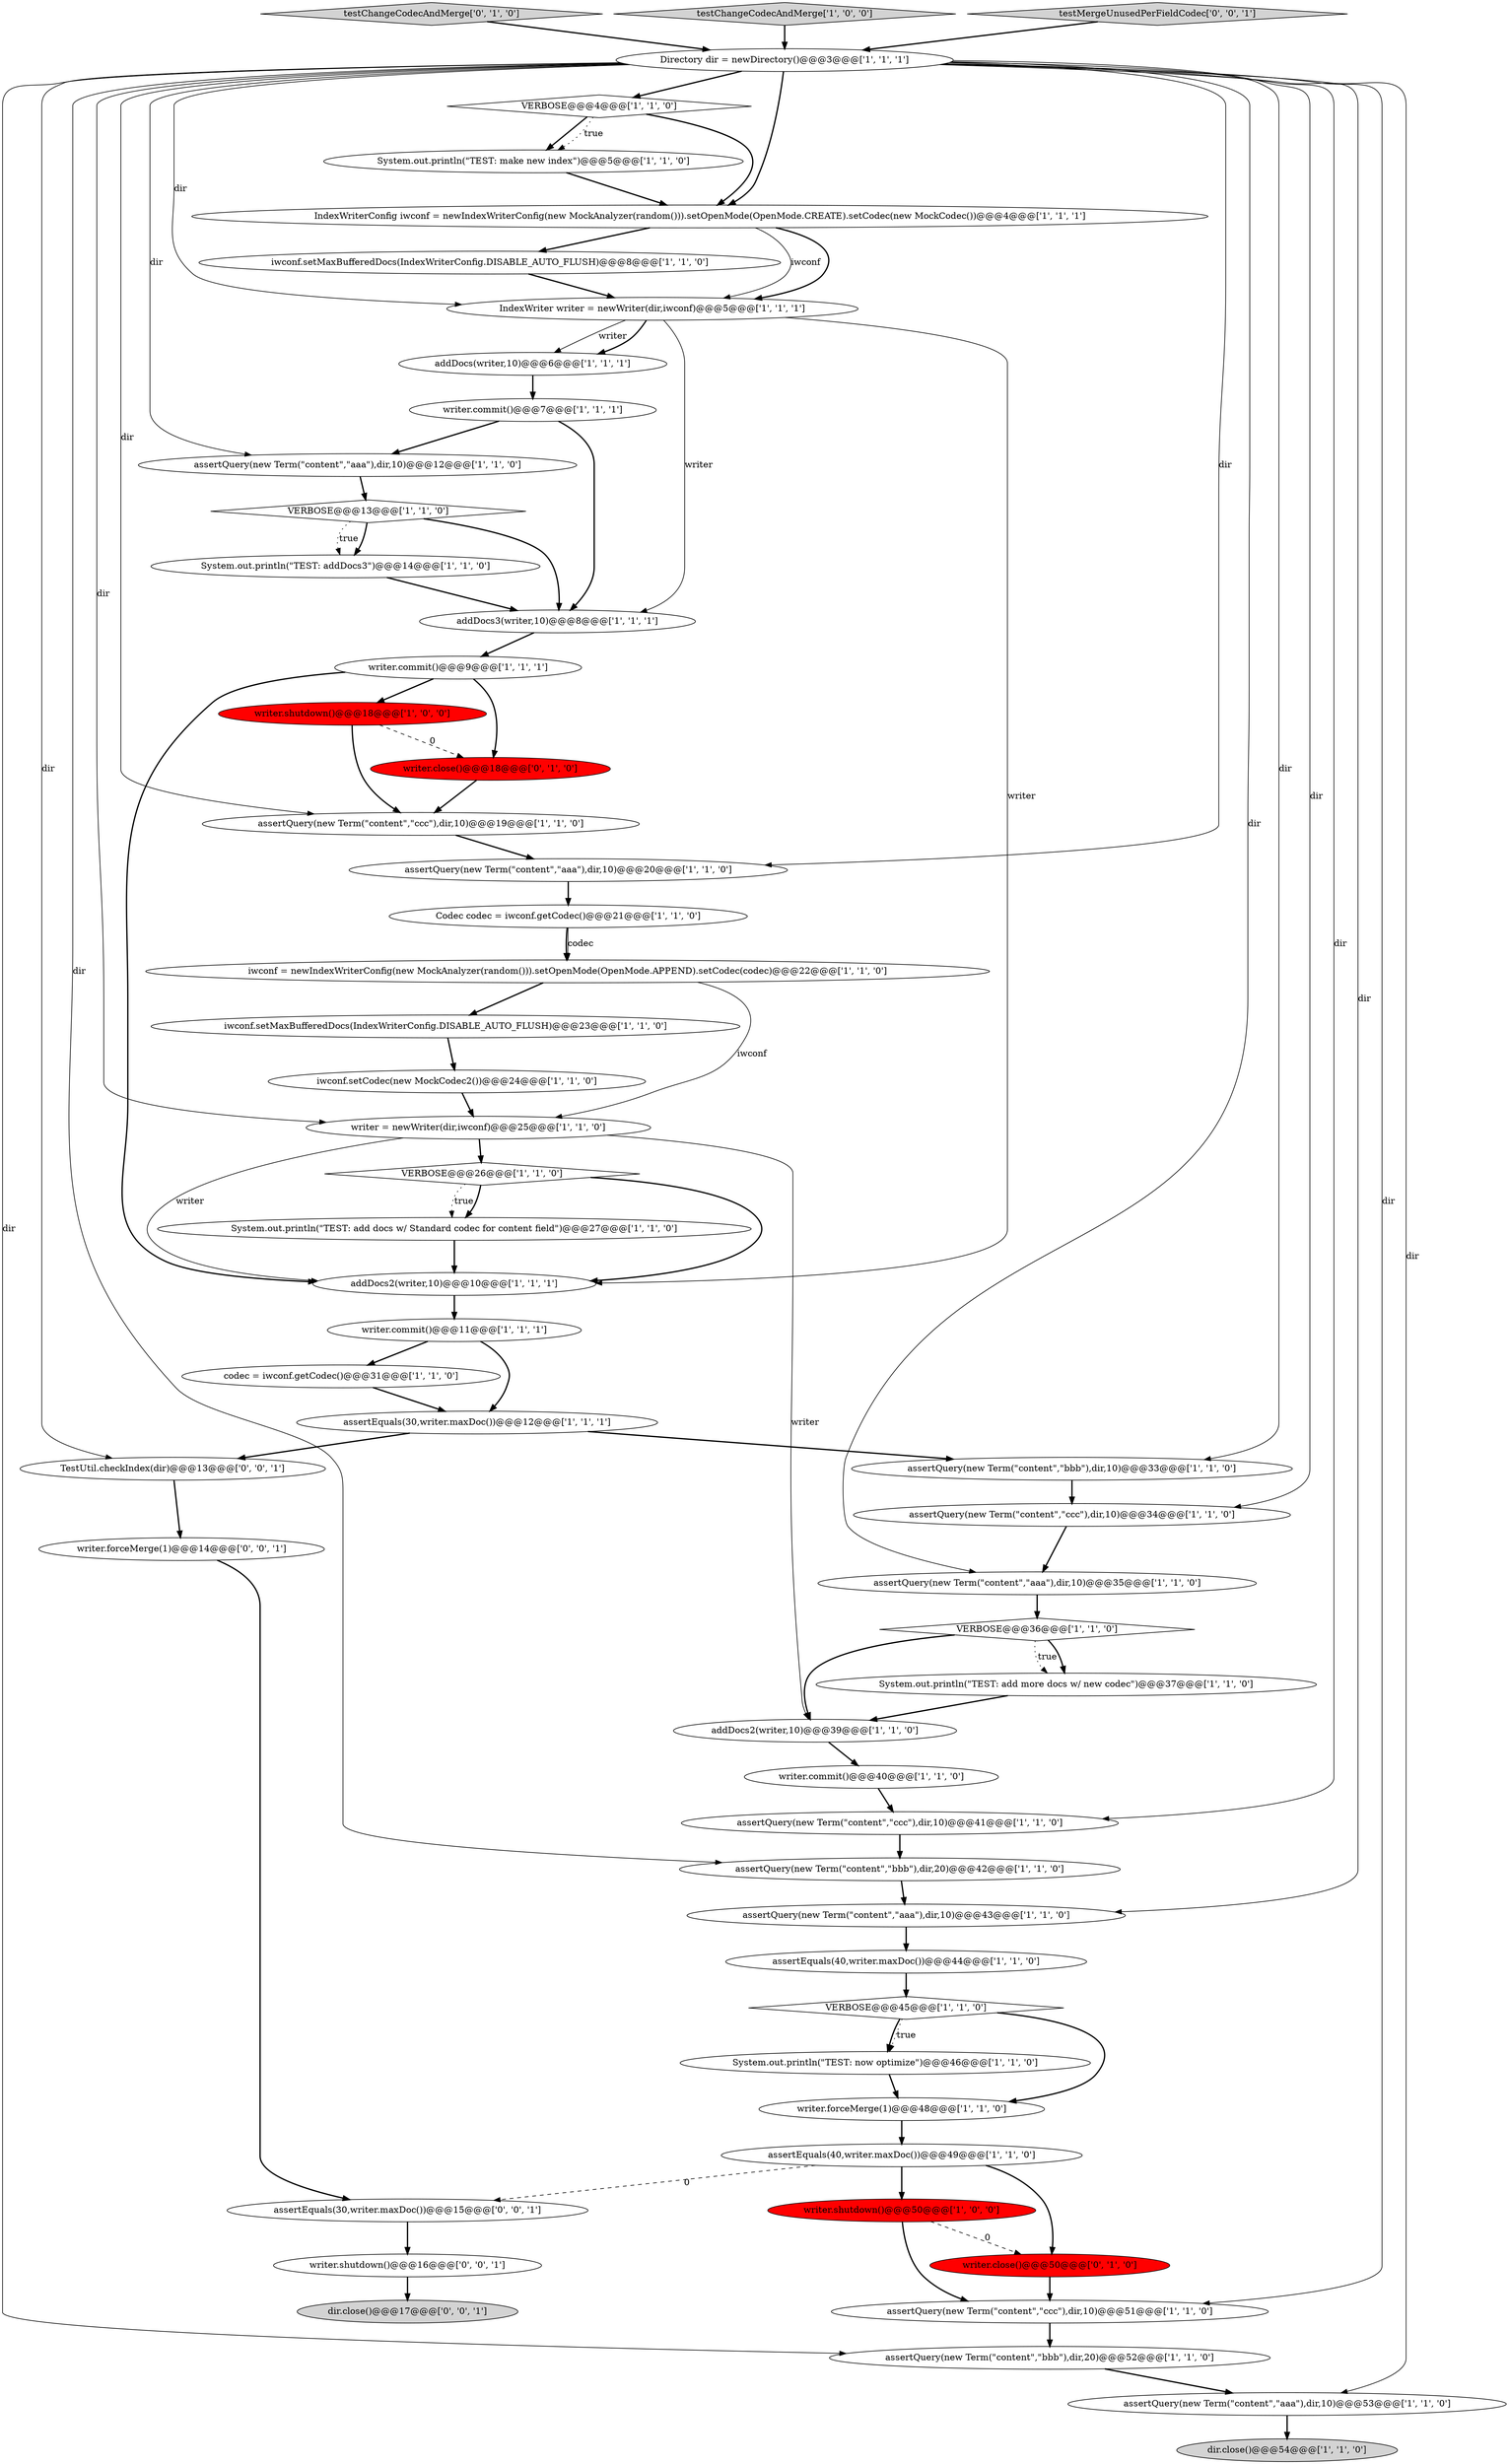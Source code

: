 digraph {
17 [style = filled, label = "addDocs3(writer,10)@@@8@@@['1', '1', '1']", fillcolor = white, shape = ellipse image = "AAA0AAABBB1BBB"];
8 [style = filled, label = "writer.commit()@@@7@@@['1', '1', '1']", fillcolor = white, shape = ellipse image = "AAA0AAABBB1BBB"];
56 [style = filled, label = "TestUtil.checkIndex(dir)@@@13@@@['0', '0', '1']", fillcolor = white, shape = ellipse image = "AAA0AAABBB3BBB"];
28 [style = filled, label = "iwconf.setMaxBufferedDocs(IndexWriterConfig.DISABLE_AUTO_FLUSH)@@@23@@@['1', '1', '0']", fillcolor = white, shape = ellipse image = "AAA0AAABBB1BBB"];
41 [style = filled, label = "iwconf = newIndexWriterConfig(new MockAnalyzer(random())).setOpenMode(OpenMode.APPEND).setCodec(codec)@@@22@@@['1', '1', '0']", fillcolor = white, shape = ellipse image = "AAA0AAABBB1BBB"];
7 [style = filled, label = "System.out.println(\"TEST: add more docs w/ new codec\")@@@37@@@['1', '1', '0']", fillcolor = white, shape = ellipse image = "AAA0AAABBB1BBB"];
9 [style = filled, label = "VERBOSE@@@45@@@['1', '1', '0']", fillcolor = white, shape = diamond image = "AAA0AAABBB1BBB"];
44 [style = filled, label = "writer.commit()@@@11@@@['1', '1', '1']", fillcolor = white, shape = ellipse image = "AAA0AAABBB1BBB"];
53 [style = filled, label = "assertEquals(30,writer.maxDoc())@@@15@@@['0', '0', '1']", fillcolor = white, shape = ellipse image = "AAA0AAABBB3BBB"];
39 [style = filled, label = "assertQuery(new Term(\"content\",\"aaa\"),dir,10)@@@43@@@['1', '1', '0']", fillcolor = white, shape = ellipse image = "AAA0AAABBB1BBB"];
30 [style = filled, label = "IndexWriter writer = newWriter(dir,iwconf)@@@5@@@['1', '1', '1']", fillcolor = white, shape = ellipse image = "AAA0AAABBB1BBB"];
12 [style = filled, label = "assertQuery(new Term(\"content\",\"ccc\"),dir,10)@@@41@@@['1', '1', '0']", fillcolor = white, shape = ellipse image = "AAA0AAABBB1BBB"];
50 [style = filled, label = "writer.close()@@@18@@@['0', '1', '0']", fillcolor = red, shape = ellipse image = "AAA1AAABBB2BBB"];
38 [style = filled, label = "assertQuery(new Term(\"content\",\"aaa\"),dir,10)@@@35@@@['1', '1', '0']", fillcolor = white, shape = ellipse image = "AAA0AAABBB1BBB"];
13 [style = filled, label = "System.out.println(\"TEST: make new index\")@@@5@@@['1', '1', '0']", fillcolor = white, shape = ellipse image = "AAA0AAABBB1BBB"];
0 [style = filled, label = "System.out.println(\"TEST: addDocs3\")@@@14@@@['1', '1', '0']", fillcolor = white, shape = ellipse image = "AAA0AAABBB1BBB"];
54 [style = filled, label = "writer.shutdown()@@@16@@@['0', '0', '1']", fillcolor = white, shape = ellipse image = "AAA0AAABBB3BBB"];
18 [style = filled, label = "assertQuery(new Term(\"content\",\"bbb\"),dir,10)@@@33@@@['1', '1', '0']", fillcolor = white, shape = ellipse image = "AAA0AAABBB1BBB"];
23 [style = filled, label = "writer.commit()@@@40@@@['1', '1', '0']", fillcolor = white, shape = ellipse image = "AAA0AAABBB1BBB"];
6 [style = filled, label = "assertQuery(new Term(\"content\",\"aaa\"),dir,10)@@@12@@@['1', '1', '0']", fillcolor = white, shape = ellipse image = "AAA0AAABBB1BBB"];
22 [style = filled, label = "dir.close()@@@54@@@['1', '1', '0']", fillcolor = lightgray, shape = ellipse image = "AAA0AAABBB1BBB"];
27 [style = filled, label = "writer.shutdown()@@@18@@@['1', '0', '0']", fillcolor = red, shape = ellipse image = "AAA1AAABBB1BBB"];
42 [style = filled, label = "VERBOSE@@@26@@@['1', '1', '0']", fillcolor = white, shape = diamond image = "AAA0AAABBB1BBB"];
3 [style = filled, label = "writer.commit()@@@9@@@['1', '1', '1']", fillcolor = white, shape = ellipse image = "AAA0AAABBB1BBB"];
33 [style = filled, label = "System.out.println(\"TEST: now optimize\")@@@46@@@['1', '1', '0']", fillcolor = white, shape = ellipse image = "AAA0AAABBB1BBB"];
45 [style = filled, label = "writer.shutdown()@@@50@@@['1', '0', '0']", fillcolor = red, shape = ellipse image = "AAA1AAABBB1BBB"];
1 [style = filled, label = "iwconf.setCodec(new MockCodec2())@@@24@@@['1', '1', '0']", fillcolor = white, shape = ellipse image = "AAA0AAABBB1BBB"];
48 [style = filled, label = "writer.close()@@@50@@@['0', '1', '0']", fillcolor = red, shape = ellipse image = "AAA1AAABBB2BBB"];
31 [style = filled, label = "VERBOSE@@@13@@@['1', '1', '0']", fillcolor = white, shape = diamond image = "AAA0AAABBB1BBB"];
34 [style = filled, label = "IndexWriterConfig iwconf = newIndexWriterConfig(new MockAnalyzer(random())).setOpenMode(OpenMode.CREATE).setCodec(new MockCodec())@@@4@@@['1', '1', '1']", fillcolor = white, shape = ellipse image = "AAA0AAABBB1BBB"];
47 [style = filled, label = "assertQuery(new Term(\"content\",\"bbb\"),dir,20)@@@42@@@['1', '1', '0']", fillcolor = white, shape = ellipse image = "AAA0AAABBB1BBB"];
5 [style = filled, label = "System.out.println(\"TEST: add docs w/ Standard codec for content field\")@@@27@@@['1', '1', '0']", fillcolor = white, shape = ellipse image = "AAA0AAABBB1BBB"];
24 [style = filled, label = "assertEquals(40,writer.maxDoc())@@@44@@@['1', '1', '0']", fillcolor = white, shape = ellipse image = "AAA0AAABBB1BBB"];
2 [style = filled, label = "assertQuery(new Term(\"content\",\"ccc\"),dir,10)@@@19@@@['1', '1', '0']", fillcolor = white, shape = ellipse image = "AAA0AAABBB1BBB"];
37 [style = filled, label = "assertQuery(new Term(\"content\",\"bbb\"),dir,20)@@@52@@@['1', '1', '0']", fillcolor = white, shape = ellipse image = "AAA0AAABBB1BBB"];
19 [style = filled, label = "writer.forceMerge(1)@@@48@@@['1', '1', '0']", fillcolor = white, shape = ellipse image = "AAA0AAABBB1BBB"];
26 [style = filled, label = "assertQuery(new Term(\"content\",\"aaa\"),dir,10)@@@53@@@['1', '1', '0']", fillcolor = white, shape = ellipse image = "AAA0AAABBB1BBB"];
29 [style = filled, label = "iwconf.setMaxBufferedDocs(IndexWriterConfig.DISABLE_AUTO_FLUSH)@@@8@@@['1', '1', '0']", fillcolor = white, shape = ellipse image = "AAA0AAABBB1BBB"];
49 [style = filled, label = "testChangeCodecAndMerge['0', '1', '0']", fillcolor = lightgray, shape = diamond image = "AAA0AAABBB2BBB"];
43 [style = filled, label = "testChangeCodecAndMerge['1', '0', '0']", fillcolor = lightgray, shape = diamond image = "AAA0AAABBB1BBB"];
4 [style = filled, label = "assertEquals(30,writer.maxDoc())@@@12@@@['1', '1', '1']", fillcolor = white, shape = ellipse image = "AAA0AAABBB1BBB"];
20 [style = filled, label = "addDocs2(writer,10)@@@39@@@['1', '1', '0']", fillcolor = white, shape = ellipse image = "AAA0AAABBB1BBB"];
36 [style = filled, label = "assertQuery(new Term(\"content\",\"ccc\"),dir,10)@@@34@@@['1', '1', '0']", fillcolor = white, shape = ellipse image = "AAA0AAABBB1BBB"];
51 [style = filled, label = "writer.forceMerge(1)@@@14@@@['0', '0', '1']", fillcolor = white, shape = ellipse image = "AAA0AAABBB3BBB"];
16 [style = filled, label = "codec = iwconf.getCodec()@@@31@@@['1', '1', '0']", fillcolor = white, shape = ellipse image = "AAA0AAABBB1BBB"];
14 [style = filled, label = "assertQuery(new Term(\"content\",\"aaa\"),dir,10)@@@20@@@['1', '1', '0']", fillcolor = white, shape = ellipse image = "AAA0AAABBB1BBB"];
40 [style = filled, label = "assertEquals(40,writer.maxDoc())@@@49@@@['1', '1', '0']", fillcolor = white, shape = ellipse image = "AAA0AAABBB1BBB"];
55 [style = filled, label = "dir.close()@@@17@@@['0', '0', '1']", fillcolor = lightgray, shape = ellipse image = "AAA0AAABBB3BBB"];
15 [style = filled, label = "addDocs2(writer,10)@@@10@@@['1', '1', '1']", fillcolor = white, shape = ellipse image = "AAA0AAABBB1BBB"];
35 [style = filled, label = "addDocs(writer,10)@@@6@@@['1', '1', '1']", fillcolor = white, shape = ellipse image = "AAA0AAABBB1BBB"];
46 [style = filled, label = "writer = newWriter(dir,iwconf)@@@25@@@['1', '1', '0']", fillcolor = white, shape = ellipse image = "AAA0AAABBB1BBB"];
10 [style = filled, label = "VERBOSE@@@4@@@['1', '1', '0']", fillcolor = white, shape = diamond image = "AAA0AAABBB1BBB"];
21 [style = filled, label = "Directory dir = newDirectory()@@@3@@@['1', '1', '1']", fillcolor = white, shape = ellipse image = "AAA0AAABBB1BBB"];
52 [style = filled, label = "testMergeUnusedPerFieldCodec['0', '0', '1']", fillcolor = lightgray, shape = diamond image = "AAA0AAABBB3BBB"];
25 [style = filled, label = "assertQuery(new Term(\"content\",\"ccc\"),dir,10)@@@51@@@['1', '1', '0']", fillcolor = white, shape = ellipse image = "AAA0AAABBB1BBB"];
32 [style = filled, label = "Codec codec = iwconf.getCodec()@@@21@@@['1', '1', '0']", fillcolor = white, shape = ellipse image = "AAA0AAABBB1BBB"];
11 [style = filled, label = "VERBOSE@@@36@@@['1', '1', '0']", fillcolor = white, shape = diamond image = "AAA0AAABBB1BBB"];
54->55 [style = bold, label=""];
21->10 [style = bold, label=""];
29->30 [style = bold, label=""];
5->15 [style = bold, label=""];
39->24 [style = bold, label=""];
51->53 [style = bold, label=""];
8->6 [style = bold, label=""];
50->2 [style = bold, label=""];
53->54 [style = bold, label=""];
21->36 [style = solid, label="dir"];
26->22 [style = bold, label=""];
41->28 [style = bold, label=""];
3->27 [style = bold, label=""];
1->46 [style = bold, label=""];
21->46 [style = solid, label="dir"];
12->47 [style = bold, label=""];
45->48 [style = dashed, label="0"];
45->25 [style = bold, label=""];
21->37 [style = solid, label="dir"];
30->17 [style = solid, label="writer"];
2->14 [style = bold, label=""];
30->15 [style = solid, label="writer"];
35->8 [style = bold, label=""];
32->41 [style = solid, label="codec"];
23->12 [style = bold, label=""];
52->21 [style = bold, label=""];
27->2 [style = bold, label=""];
42->15 [style = bold, label=""];
11->7 [style = dotted, label="true"];
46->42 [style = bold, label=""];
13->34 [style = bold, label=""];
9->33 [style = dotted, label="true"];
37->26 [style = bold, label=""];
9->33 [style = bold, label=""];
38->11 [style = bold, label=""];
0->17 [style = bold, label=""];
4->18 [style = bold, label=""];
41->46 [style = solid, label="iwconf"];
47->39 [style = bold, label=""];
21->18 [style = solid, label="dir"];
40->53 [style = dashed, label="0"];
56->51 [style = bold, label=""];
8->17 [style = bold, label=""];
4->56 [style = bold, label=""];
10->34 [style = bold, label=""];
44->16 [style = bold, label=""];
20->23 [style = bold, label=""];
44->4 [style = bold, label=""];
25->37 [style = bold, label=""];
27->50 [style = dashed, label="0"];
34->29 [style = bold, label=""];
46->20 [style = solid, label="writer"];
31->0 [style = bold, label=""];
21->34 [style = bold, label=""];
15->44 [style = bold, label=""];
21->14 [style = solid, label="dir"];
7->20 [style = bold, label=""];
31->0 [style = dotted, label="true"];
21->6 [style = solid, label="dir"];
21->39 [style = solid, label="dir"];
42->5 [style = dotted, label="true"];
30->35 [style = solid, label="writer"];
21->38 [style = solid, label="dir"];
30->35 [style = bold, label=""];
10->13 [style = bold, label=""];
10->13 [style = dotted, label="true"];
21->56 [style = solid, label="dir"];
21->26 [style = solid, label="dir"];
17->3 [style = bold, label=""];
9->19 [style = bold, label=""];
21->2 [style = solid, label="dir"];
32->41 [style = bold, label=""];
31->17 [style = bold, label=""];
16->4 [style = bold, label=""];
33->19 [style = bold, label=""];
19->40 [style = bold, label=""];
14->32 [style = bold, label=""];
24->9 [style = bold, label=""];
21->25 [style = solid, label="dir"];
3->50 [style = bold, label=""];
34->30 [style = solid, label="iwconf"];
11->20 [style = bold, label=""];
43->21 [style = bold, label=""];
40->48 [style = bold, label=""];
21->47 [style = solid, label="dir"];
18->36 [style = bold, label=""];
3->15 [style = bold, label=""];
28->1 [style = bold, label=""];
46->15 [style = solid, label="writer"];
34->30 [style = bold, label=""];
49->21 [style = bold, label=""];
21->30 [style = solid, label="dir"];
6->31 [style = bold, label=""];
21->12 [style = solid, label="dir"];
48->25 [style = bold, label=""];
40->45 [style = bold, label=""];
42->5 [style = bold, label=""];
36->38 [style = bold, label=""];
11->7 [style = bold, label=""];
}
